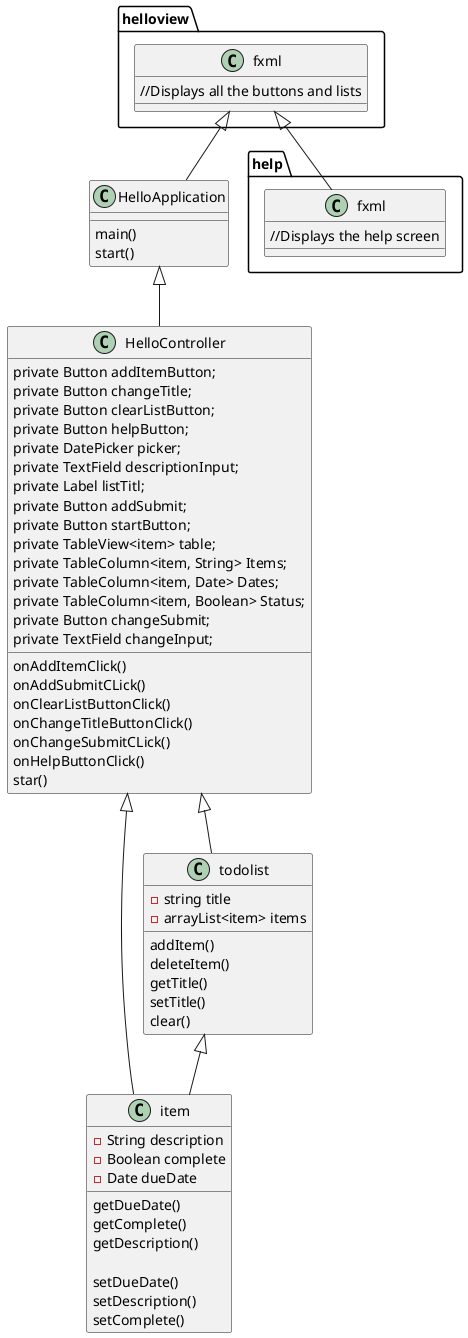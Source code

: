 @startuml
'https://plantuml.com/class-diagram

class item{
  - String description
  - Boolean complete
  - Date dueDate

  getDueDate()
  getComplete()
  getDescription()

  setDueDate()
  setDescription()
  setComplete()

}

class todolist{
     -string title
     -arrayList<item> items

     addItem()
     deleteItem()
     getTitle()
     setTitle()
     clear()
}

class HelloController{

        private Button addItemButton;
        private Button changeTitle;
        private Button clearListButton;
        private Button helpButton;
        private DatePicker picker;
        private TextField descriptionInput;
        private Label listTitl;
        private Button addSubmit;
        private Button startButton;
        private TableView<item> table;
        private TableColumn<item, String> Items;
        private TableColumn<item, Date> Dates;
        private TableColumn<item, Boolean> Status;
        private Button changeSubmit;
        private TextField changeInput;

        onAddItemClick()
        onAddSubmitCLick()
        onClearListButtonClick()
        onChangeTitleButtonClick()
        onChangeSubmitCLick()
        onHelpButtonClick()
        star()


}

class HelloApplication{
    main()
    start()
}

class help.fxml{
   //Displays the help screen
}

class helloview.fxml{
   //Displays all the buttons and lists
}

helloview.fxml <|-- HelloApplication
HelloApplication <|-- HelloController
HelloController <|-- todolist
HelloController <|-- item
todolist <|-- item
helloview.fxml <|-- help.fxml



@enduml
